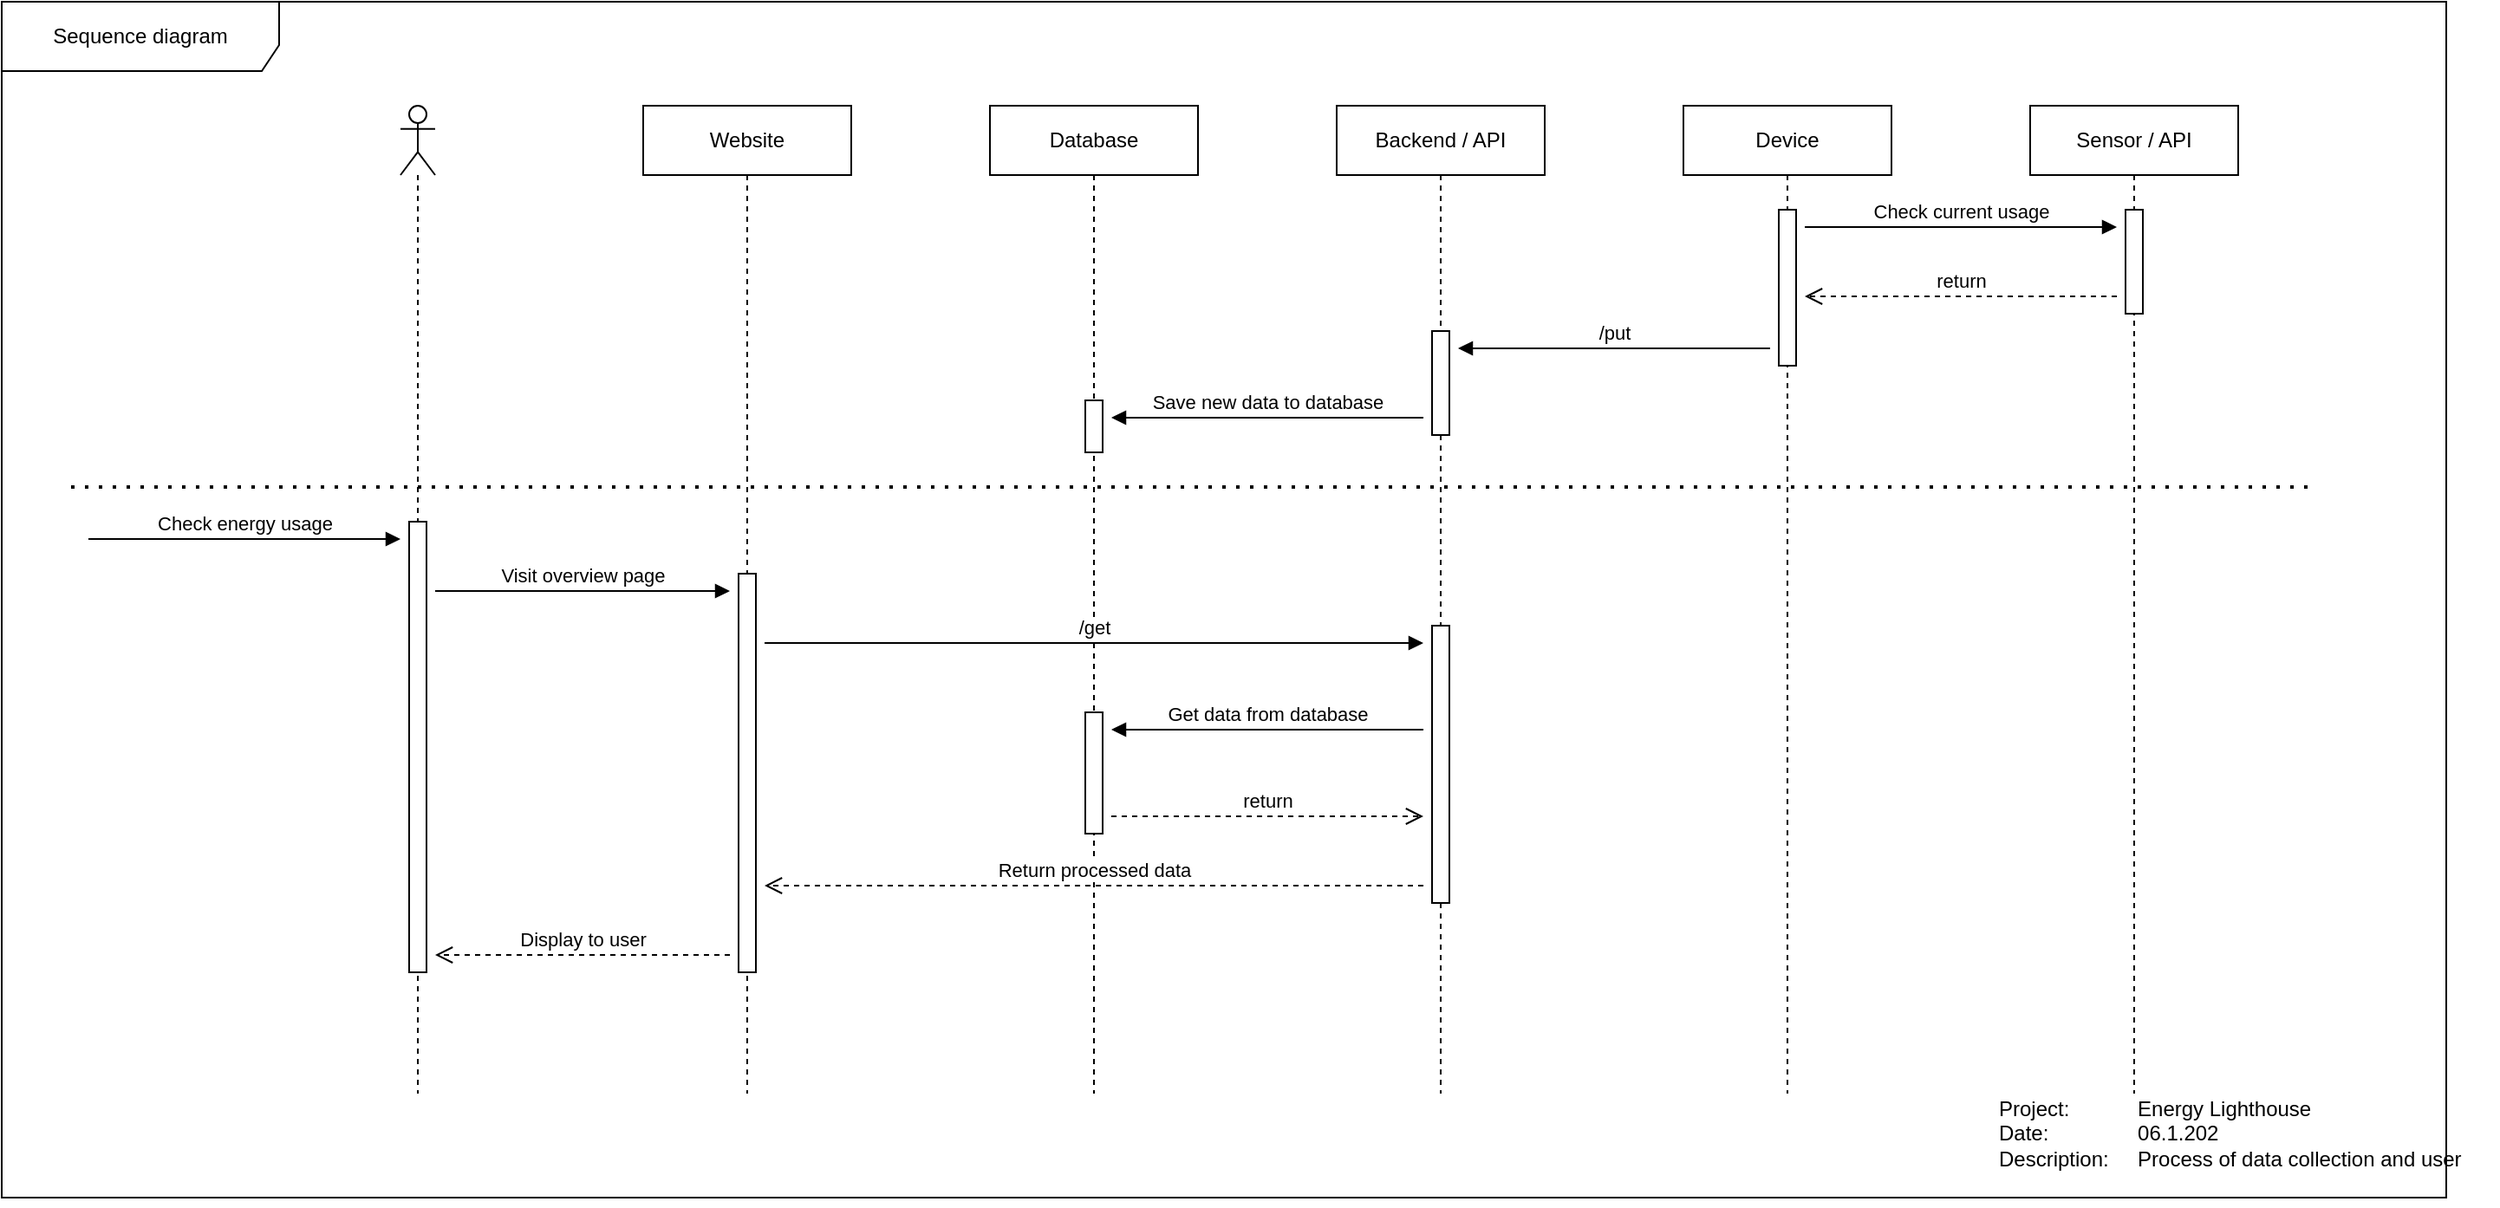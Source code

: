 <mxfile version="20.5.1" type="device"><diagram id="fbnccLW5289RqvT6Qiej" name="Page-1"><mxGraphModel dx="1465" dy="804" grid="1" gridSize="10" guides="1" tooltips="1" connect="1" arrows="1" fold="1" page="1" pageScale="1" pageWidth="3300" pageHeight="2339" math="0" shadow="0"><root><mxCell id="0"/><mxCell id="1" parent="0"/><mxCell id="7u6liqiahR62lJhXxVL_-1" value="Database" style="shape=umlLifeline;perimeter=lifelinePerimeter;whiteSpace=wrap;html=1;container=1;collapsible=0;recursiveResize=0;outlineConnect=0;" vertex="1" parent="1"><mxGeometry x="720" y="110" width="120" height="570" as="geometry"/></mxCell><mxCell id="7u6liqiahR62lJhXxVL_-24" value="" style="html=1;points=[];perimeter=orthogonalPerimeter;" vertex="1" parent="7u6liqiahR62lJhXxVL_-1"><mxGeometry x="55" y="170" width="10" height="30" as="geometry"/></mxCell><mxCell id="7u6liqiahR62lJhXxVL_-31" value="/get" style="html=1;verticalAlign=bottom;endArrow=block;rounded=0;" edge="1" parent="7u6liqiahR62lJhXxVL_-1"><mxGeometry width="80" relative="1" as="geometry"><mxPoint x="-130" y="310" as="sourcePoint"/><mxPoint x="250" y="310" as="targetPoint"/></mxGeometry></mxCell><mxCell id="7u6liqiahR62lJhXxVL_-2" value="&lt;div&gt;Website&lt;/div&gt;" style="shape=umlLifeline;perimeter=lifelinePerimeter;whiteSpace=wrap;html=1;container=1;collapsible=0;recursiveResize=0;outlineConnect=0;" vertex="1" parent="1"><mxGeometry x="520" y="110" width="120" height="570" as="geometry"/></mxCell><mxCell id="7u6liqiahR62lJhXxVL_-28" value="" style="html=1;points=[];perimeter=orthogonalPerimeter;" vertex="1" parent="7u6liqiahR62lJhXxVL_-2"><mxGeometry x="55" y="270" width="10" height="230" as="geometry"/></mxCell><mxCell id="7u6liqiahR62lJhXxVL_-3" value="Device" style="shape=umlLifeline;perimeter=lifelinePerimeter;whiteSpace=wrap;html=1;container=1;collapsible=0;recursiveResize=0;outlineConnect=0;" vertex="1" parent="1"><mxGeometry x="1120" y="110" width="120" height="570" as="geometry"/></mxCell><mxCell id="7u6liqiahR62lJhXxVL_-10" value="Check current usage" style="html=1;verticalAlign=bottom;endArrow=block;rounded=0;" edge="1" parent="7u6liqiahR62lJhXxVL_-3"><mxGeometry width="80" relative="1" as="geometry"><mxPoint x="70" y="70" as="sourcePoint"/><mxPoint x="250" y="70" as="targetPoint"/></mxGeometry></mxCell><mxCell id="7u6liqiahR62lJhXxVL_-14" value="" style="html=1;points=[];perimeter=orthogonalPerimeter;" vertex="1" parent="7u6liqiahR62lJhXxVL_-3"><mxGeometry x="55" y="60" width="10" height="90" as="geometry"/></mxCell><mxCell id="7u6liqiahR62lJhXxVL_-21" value="&lt;div&gt;/put&lt;/div&gt;" style="html=1;verticalAlign=bottom;endArrow=block;rounded=0;" edge="1" parent="7u6liqiahR62lJhXxVL_-3"><mxGeometry width="80" relative="1" as="geometry"><mxPoint x="50" y="140" as="sourcePoint"/><mxPoint x="-130" y="140" as="targetPoint"/></mxGeometry></mxCell><mxCell id="7u6liqiahR62lJhXxVL_-4" value="Backend / API" style="shape=umlLifeline;perimeter=lifelinePerimeter;whiteSpace=wrap;html=1;container=1;collapsible=0;recursiveResize=0;outlineConnect=0;" vertex="1" parent="1"><mxGeometry x="920" y="110" width="120" height="570" as="geometry"/></mxCell><mxCell id="7u6liqiahR62lJhXxVL_-22" value="" style="html=1;points=[];perimeter=orthogonalPerimeter;" vertex="1" parent="7u6liqiahR62lJhXxVL_-4"><mxGeometry x="55" y="130" width="10" height="60" as="geometry"/></mxCell><mxCell id="7u6liqiahR62lJhXxVL_-23" value="Save new data to database" style="html=1;verticalAlign=bottom;endArrow=block;rounded=0;" edge="1" parent="7u6liqiahR62lJhXxVL_-4"><mxGeometry width="80" relative="1" as="geometry"><mxPoint x="50" y="180" as="sourcePoint"/><mxPoint x="-130" y="180" as="targetPoint"/></mxGeometry></mxCell><mxCell id="7u6liqiahR62lJhXxVL_-32" value="" style="html=1;points=[];perimeter=orthogonalPerimeter;" vertex="1" parent="7u6liqiahR62lJhXxVL_-4"><mxGeometry x="55" y="300" width="10" height="160" as="geometry"/></mxCell><mxCell id="7u6liqiahR62lJhXxVL_-34" value="" style="html=1;points=[];perimeter=orthogonalPerimeter;" vertex="1" parent="7u6liqiahR62lJhXxVL_-4"><mxGeometry x="-145" y="350" width="10" height="70" as="geometry"/></mxCell><mxCell id="7u6liqiahR62lJhXxVL_-35" value="return" style="html=1;verticalAlign=bottom;endArrow=open;dashed=1;endSize=8;rounded=0;" edge="1" parent="7u6liqiahR62lJhXxVL_-4"><mxGeometry relative="1" as="geometry"><mxPoint x="-130" y="410" as="sourcePoint"/><mxPoint x="50" y="410" as="targetPoint"/></mxGeometry></mxCell><mxCell id="7u6liqiahR62lJhXxVL_-33" value="Get data from database" style="html=1;verticalAlign=bottom;endArrow=block;rounded=0;" edge="1" parent="7u6liqiahR62lJhXxVL_-4"><mxGeometry width="80" relative="1" as="geometry"><mxPoint x="50" y="360" as="sourcePoint"/><mxPoint x="-130" y="360" as="targetPoint"/></mxGeometry></mxCell><mxCell id="7u6liqiahR62lJhXxVL_-15" value="Sensor / API" style="shape=umlLifeline;perimeter=lifelinePerimeter;whiteSpace=wrap;html=1;container=1;collapsible=0;recursiveResize=0;outlineConnect=0;" vertex="1" parent="1"><mxGeometry x="1320" y="110" width="120" height="570" as="geometry"/></mxCell><mxCell id="7u6liqiahR62lJhXxVL_-17" value="" style="html=1;points=[];perimeter=orthogonalPerimeter;" vertex="1" parent="7u6liqiahR62lJhXxVL_-15"><mxGeometry x="55" y="60" width="10" height="60" as="geometry"/></mxCell><mxCell id="7u6liqiahR62lJhXxVL_-30" value="" style="endArrow=none;dashed=1;html=1;dashPattern=1 3;strokeWidth=2;rounded=0;" edge="1" parent="7u6liqiahR62lJhXxVL_-15"><mxGeometry width="50" height="50" relative="1" as="geometry"><mxPoint x="-1130" y="220" as="sourcePoint"/><mxPoint x="160" y="220" as="targetPoint"/></mxGeometry></mxCell><mxCell id="7u6liqiahR62lJhXxVL_-20" value="return" style="html=1;verticalAlign=bottom;endArrow=open;dashed=1;endSize=8;rounded=0;" edge="1" parent="1"><mxGeometry relative="1" as="geometry"><mxPoint x="1370" y="220" as="sourcePoint"/><mxPoint x="1190" y="220" as="targetPoint"/></mxGeometry></mxCell><mxCell id="7u6liqiahR62lJhXxVL_-26" value="Visit overview page" style="html=1;verticalAlign=bottom;endArrow=block;rounded=0;" edge="1" parent="1"><mxGeometry width="80" relative="1" as="geometry"><mxPoint x="400" y="390" as="sourcePoint"/><mxPoint x="570" y="390" as="targetPoint"/></mxGeometry></mxCell><mxCell id="7u6liqiahR62lJhXxVL_-36" value="Return processed data" style="html=1;verticalAlign=bottom;endArrow=open;dashed=1;endSize=8;rounded=0;" edge="1" parent="1"><mxGeometry relative="1" as="geometry"><mxPoint x="970" y="560" as="sourcePoint"/><mxPoint x="590" y="560" as="targetPoint"/></mxGeometry></mxCell><mxCell id="7u6liqiahR62lJhXxVL_-37" value="Display to user" style="html=1;verticalAlign=bottom;endArrow=open;dashed=1;endSize=8;rounded=0;" edge="1" parent="1"><mxGeometry relative="1" as="geometry"><mxPoint x="570" y="600" as="sourcePoint"/><mxPoint x="400" y="600" as="targetPoint"/></mxGeometry></mxCell><mxCell id="7u6liqiahR62lJhXxVL_-40" value="" style="group" vertex="1" connectable="0" parent="1"><mxGeometry x="200" y="110" width="200" height="570" as="geometry"/></mxCell><mxCell id="7u6liqiahR62lJhXxVL_-39" value="" style="shape=umlLifeline;participant=umlActor;perimeter=lifelinePerimeter;whiteSpace=wrap;html=1;container=1;collapsible=0;recursiveResize=0;verticalAlign=top;spacingTop=36;outlineConnect=0;" vertex="1" parent="7u6liqiahR62lJhXxVL_-40"><mxGeometry x="180" width="20" height="570" as="geometry"/></mxCell><mxCell id="7u6liqiahR62lJhXxVL_-27" value="" style="html=1;points=[];perimeter=orthogonalPerimeter;" vertex="1" parent="7u6liqiahR62lJhXxVL_-40"><mxGeometry x="185" y="240" width="10" height="260" as="geometry"/></mxCell><mxCell id="7u6liqiahR62lJhXxVL_-29" value="Check energy usage" style="html=1;verticalAlign=bottom;endArrow=block;rounded=0;" edge="1" parent="7u6liqiahR62lJhXxVL_-40"><mxGeometry width="80" relative="1" as="geometry"><mxPoint y="250" as="sourcePoint"/><mxPoint x="180" y="250" as="targetPoint"/></mxGeometry></mxCell><mxCell id="7u6liqiahR62lJhXxVL_-41" value="Sequence diagram" style="shape=umlFrame;whiteSpace=wrap;html=1;width=160;height=40;" vertex="1" parent="1"><mxGeometry x="150" y="50" width="1410" height="690" as="geometry"/></mxCell><mxCell id="7u6liqiahR62lJhXxVL_-42" value="&lt;div align=&quot;left&quot;&gt;Project:&lt;span style=&quot;white-space: pre;&quot;&gt;&#9;&lt;/span&gt;&lt;span style=&quot;white-space: pre;&quot;&gt;&#9;&lt;/span&gt;Energy Lighthouse&lt;/div&gt;&lt;div align=&quot;left&quot;&gt;Date:&amp;nbsp;&amp;nbsp;&amp;nbsp;&amp;nbsp;&amp;nbsp;&amp;nbsp;&amp;nbsp;&amp;nbsp;&amp;nbsp; &lt;span style=&quot;white-space: pre;&quot;&gt;&#9;&lt;/span&gt;06.1.202&lt;/div&gt;&lt;div align=&quot;left&quot;&gt;Description:&lt;span style=&quot;white-space: pre;&quot;&gt;&#9;&lt;/span&gt;Process of data collection and user&lt;/div&gt;&lt;div align=&quot;left&quot;&gt;&lt;span style=&quot;white-space: pre;&quot;&gt;&#9;&lt;/span&gt;&lt;span style=&quot;white-space: pre;&quot;&gt;&#9;&lt;/span&gt;&lt;span style=&quot;white-space: pre;&quot;&gt;&#9;&lt;/span&gt;&lt;br&gt;&lt;/div&gt;" style="text;html=1;align=left;verticalAlign=middle;resizable=0;points=[];autosize=1;strokeColor=none;fillColor=none;" vertex="1" parent="1"><mxGeometry x="1300" y="675" width="290" height="70" as="geometry"/></mxCell></root></mxGraphModel></diagram></mxfile>